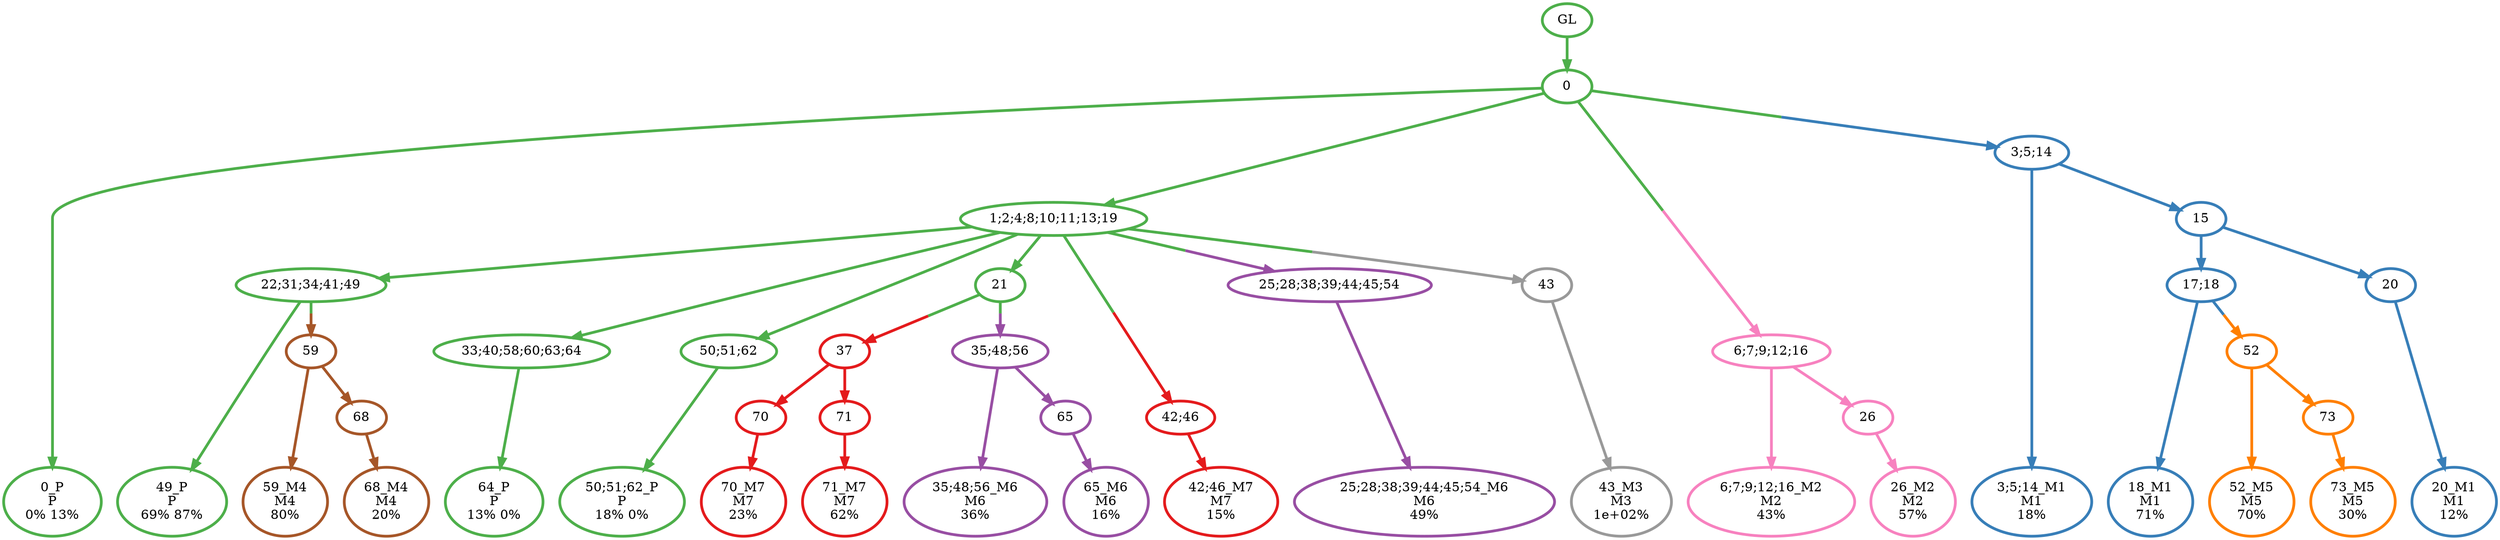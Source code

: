 digraph T {
	{
		rank=same
		42 [penwidth=3,colorscheme=set19,color=3,label="0_P\nP\n0% 13%"]
		39 [penwidth=3,colorscheme=set19,color=3,label="49_P\nP\n69% 87%"]
		37 [penwidth=3,colorscheme=set19,color=3,label="64_P\nP\n13% 0%"]
		35 [penwidth=3,colorscheme=set19,color=3,label="50;51;62_P\nP\n18% 0%"]
		34 [penwidth=3,colorscheme=set19,color=2,label="3;5;14_M1\nM1\n18%"]
		31 [penwidth=3,colorscheme=set19,color=2,label="18_M1\nM1\n71%"]
		29 [penwidth=3,colorscheme=set19,color=2,label="20_M1\nM1\n12%"]
		28 [penwidth=3,colorscheme=set19,color=8,label="6;7;9;12;16_M2\nM2\n43%"]
		26 [penwidth=3,colorscheme=set19,color=8,label="26_M2\nM2\n57%"]
		25 [penwidth=3,colorscheme=set19,color=9,label="43_M3\nM3\n1e+02%"]
		24 [penwidth=3,colorscheme=set19,color=7,label="59_M4\nM4\n80%"]
		22 [penwidth=3,colorscheme=set19,color=7,label="68_M4\nM4\n20%"]
		21 [penwidth=3,colorscheme=set19,color=5,label="52_M5\nM5\n70%"]
		19 [penwidth=3,colorscheme=set19,color=5,label="73_M5\nM5\n30%"]
		17 [penwidth=3,colorscheme=set19,color=4,label="35;48;56_M6\nM6\n36%"]
		15 [penwidth=3,colorscheme=set19,color=4,label="65_M6\nM6\n16%"]
		14 [penwidth=3,colorscheme=set19,color=4,label="25;28;38;39;44;45;54_M6\nM6\n49%"]
		12 [penwidth=3,colorscheme=set19,color=1,label="70_M7\nM7\n23%"]
		10 [penwidth=3,colorscheme=set19,color=1,label="71_M7\nM7\n62%"]
		9 [penwidth=3,colorscheme=set19,color=1,label="42;46_M7\nM7\n15%"]
	}
	44 [penwidth=3,colorscheme=set19,color=3,label="GL"]
	43 [penwidth=3,colorscheme=set19,color=3,label="0"]
	41 [penwidth=3,colorscheme=set19,color=3,label="1;2;4;8;10;11;13;19"]
	40 [penwidth=3,colorscheme=set19,color=3,label="22;31;34;41;49"]
	38 [penwidth=3,colorscheme=set19,color=3,label="33;40;58;60;63;64"]
	36 [penwidth=3,colorscheme=set19,color=3,label="50;51;62"]
	33 [penwidth=3,colorscheme=set19,color=2,label="15"]
	32 [penwidth=3,colorscheme=set19,color=2,label="17;18"]
	30 [penwidth=3,colorscheme=set19,color=2,label="20"]
	27 [penwidth=3,colorscheme=set19,color=8,label="26"]
	23 [penwidth=3,colorscheme=set19,color=7,label="68"]
	20 [penwidth=3,colorscheme=set19,color=5,label="73"]
	18 [penwidth=3,colorscheme=set19,color=3,label="21"]
	16 [penwidth=3,colorscheme=set19,color=4,label="65"]
	13 [penwidth=3,colorscheme=set19,color=1,label="70"]
	11 [penwidth=3,colorscheme=set19,color=1,label="71"]
	8 [penwidth=3,colorscheme=set19,color=5,label="52"]
	7 [penwidth=3,colorscheme=set19,color=7,label="59"]
	6 [penwidth=3,colorscheme=set19,color=1,label="42;46"]
	5 [penwidth=3,colorscheme=set19,color=1,label="37"]
	4 [penwidth=3,colorscheme=set19,color=4,label="25;28;38;39;44;45;54"]
	3 [penwidth=3,colorscheme=set19,color=4,label="35;48;56"]
	2 [penwidth=3,colorscheme=set19,color=9,label="43"]
	1 [penwidth=3,colorscheme=set19,color=8,label="6;7;9;12;16"]
	0 [penwidth=3,colorscheme=set19,color=2,label="3;5;14"]
	44 -> 43 [penwidth=3,colorscheme=set19,color=3]
	43 -> 42 [penwidth=3,colorscheme=set19,color=3]
	43 -> 41 [penwidth=3,colorscheme=set19,color=3]
	43 -> 1 [penwidth=3,colorscheme=set19,color="3;0.5:8"]
	43 -> 0 [penwidth=3,colorscheme=set19,color="3;0.5:2"]
	41 -> 36 [penwidth=3,colorscheme=set19,color=3]
	41 -> 18 [penwidth=3,colorscheme=set19,color=3]
	41 -> 38 [penwidth=3,colorscheme=set19,color=3]
	41 -> 40 [penwidth=3,colorscheme=set19,color=3]
	41 -> 6 [penwidth=3,colorscheme=set19,color="3;0.5:1"]
	41 -> 4 [penwidth=3,colorscheme=set19,color="3;0.5:4"]
	41 -> 2 [penwidth=3,colorscheme=set19,color="3;0.5:9"]
	40 -> 39 [penwidth=3,colorscheme=set19,color=3]
	40 -> 7 [penwidth=3,colorscheme=set19,color="3;0.5:7"]
	38 -> 37 [penwidth=3,colorscheme=set19,color=3]
	36 -> 35 [penwidth=3,colorscheme=set19,color=3]
	33 -> 30 [penwidth=3,colorscheme=set19,color=2]
	33 -> 32 [penwidth=3,colorscheme=set19,color=2]
	32 -> 31 [penwidth=3,colorscheme=set19,color=2]
	32 -> 8 [penwidth=3,colorscheme=set19,color="2;0.5:5"]
	30 -> 29 [penwidth=3,colorscheme=set19,color=2]
	27 -> 26 [penwidth=3,colorscheme=set19,color=8]
	23 -> 22 [penwidth=3,colorscheme=set19,color=7]
	20 -> 19 [penwidth=3,colorscheme=set19,color=5]
	18 -> 5 [penwidth=3,colorscheme=set19,color="3;0.5:1"]
	18 -> 3 [penwidth=3,colorscheme=set19,color="3;0.5:4"]
	16 -> 15 [penwidth=3,colorscheme=set19,color=4]
	13 -> 12 [penwidth=3,colorscheme=set19,color=1]
	11 -> 10 [penwidth=3,colorscheme=set19,color=1]
	8 -> 21 [penwidth=3,colorscheme=set19,color=5]
	8 -> 20 [penwidth=3,colorscheme=set19,color=5]
	7 -> 24 [penwidth=3,colorscheme=set19,color=7]
	7 -> 23 [penwidth=3,colorscheme=set19,color=7]
	6 -> 9 [penwidth=3,colorscheme=set19,color=1]
	5 -> 13 [penwidth=3,colorscheme=set19,color=1]
	5 -> 11 [penwidth=3,colorscheme=set19,color=1]
	4 -> 14 [penwidth=3,colorscheme=set19,color=4]
	3 -> 17 [penwidth=3,colorscheme=set19,color=4]
	3 -> 16 [penwidth=3,colorscheme=set19,color=4]
	2 -> 25 [penwidth=3,colorscheme=set19,color=9]
	1 -> 28 [penwidth=3,colorscheme=set19,color=8]
	1 -> 27 [penwidth=3,colorscheme=set19,color=8]
	0 -> 34 [penwidth=3,colorscheme=set19,color=2]
	0 -> 33 [penwidth=3,colorscheme=set19,color=2]
}
